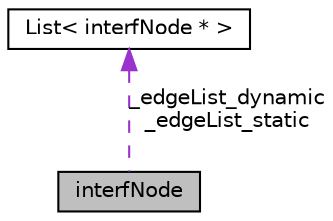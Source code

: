digraph G
{
  edge [fontname="Helvetica",fontsize="10",labelfontname="Helvetica",labelfontsize="10"];
  node [fontname="Helvetica",fontsize="10",shape=record];
  Node1 [label="interfNode",height=0.2,width=0.4,color="black", fillcolor="grey75", style="filled" fontcolor="black"];
  Node2 -> Node1 [dir=back,color="darkorchid3",fontsize="10",style="dashed",label="_edgeList_dynamic\n_edgeList_static",fontname="Helvetica"];
  Node2 [label="List\< interfNode * \>",height=0.2,width=0.4,color="black", fillcolor="white", style="filled",URL="$classList.html"];
}
